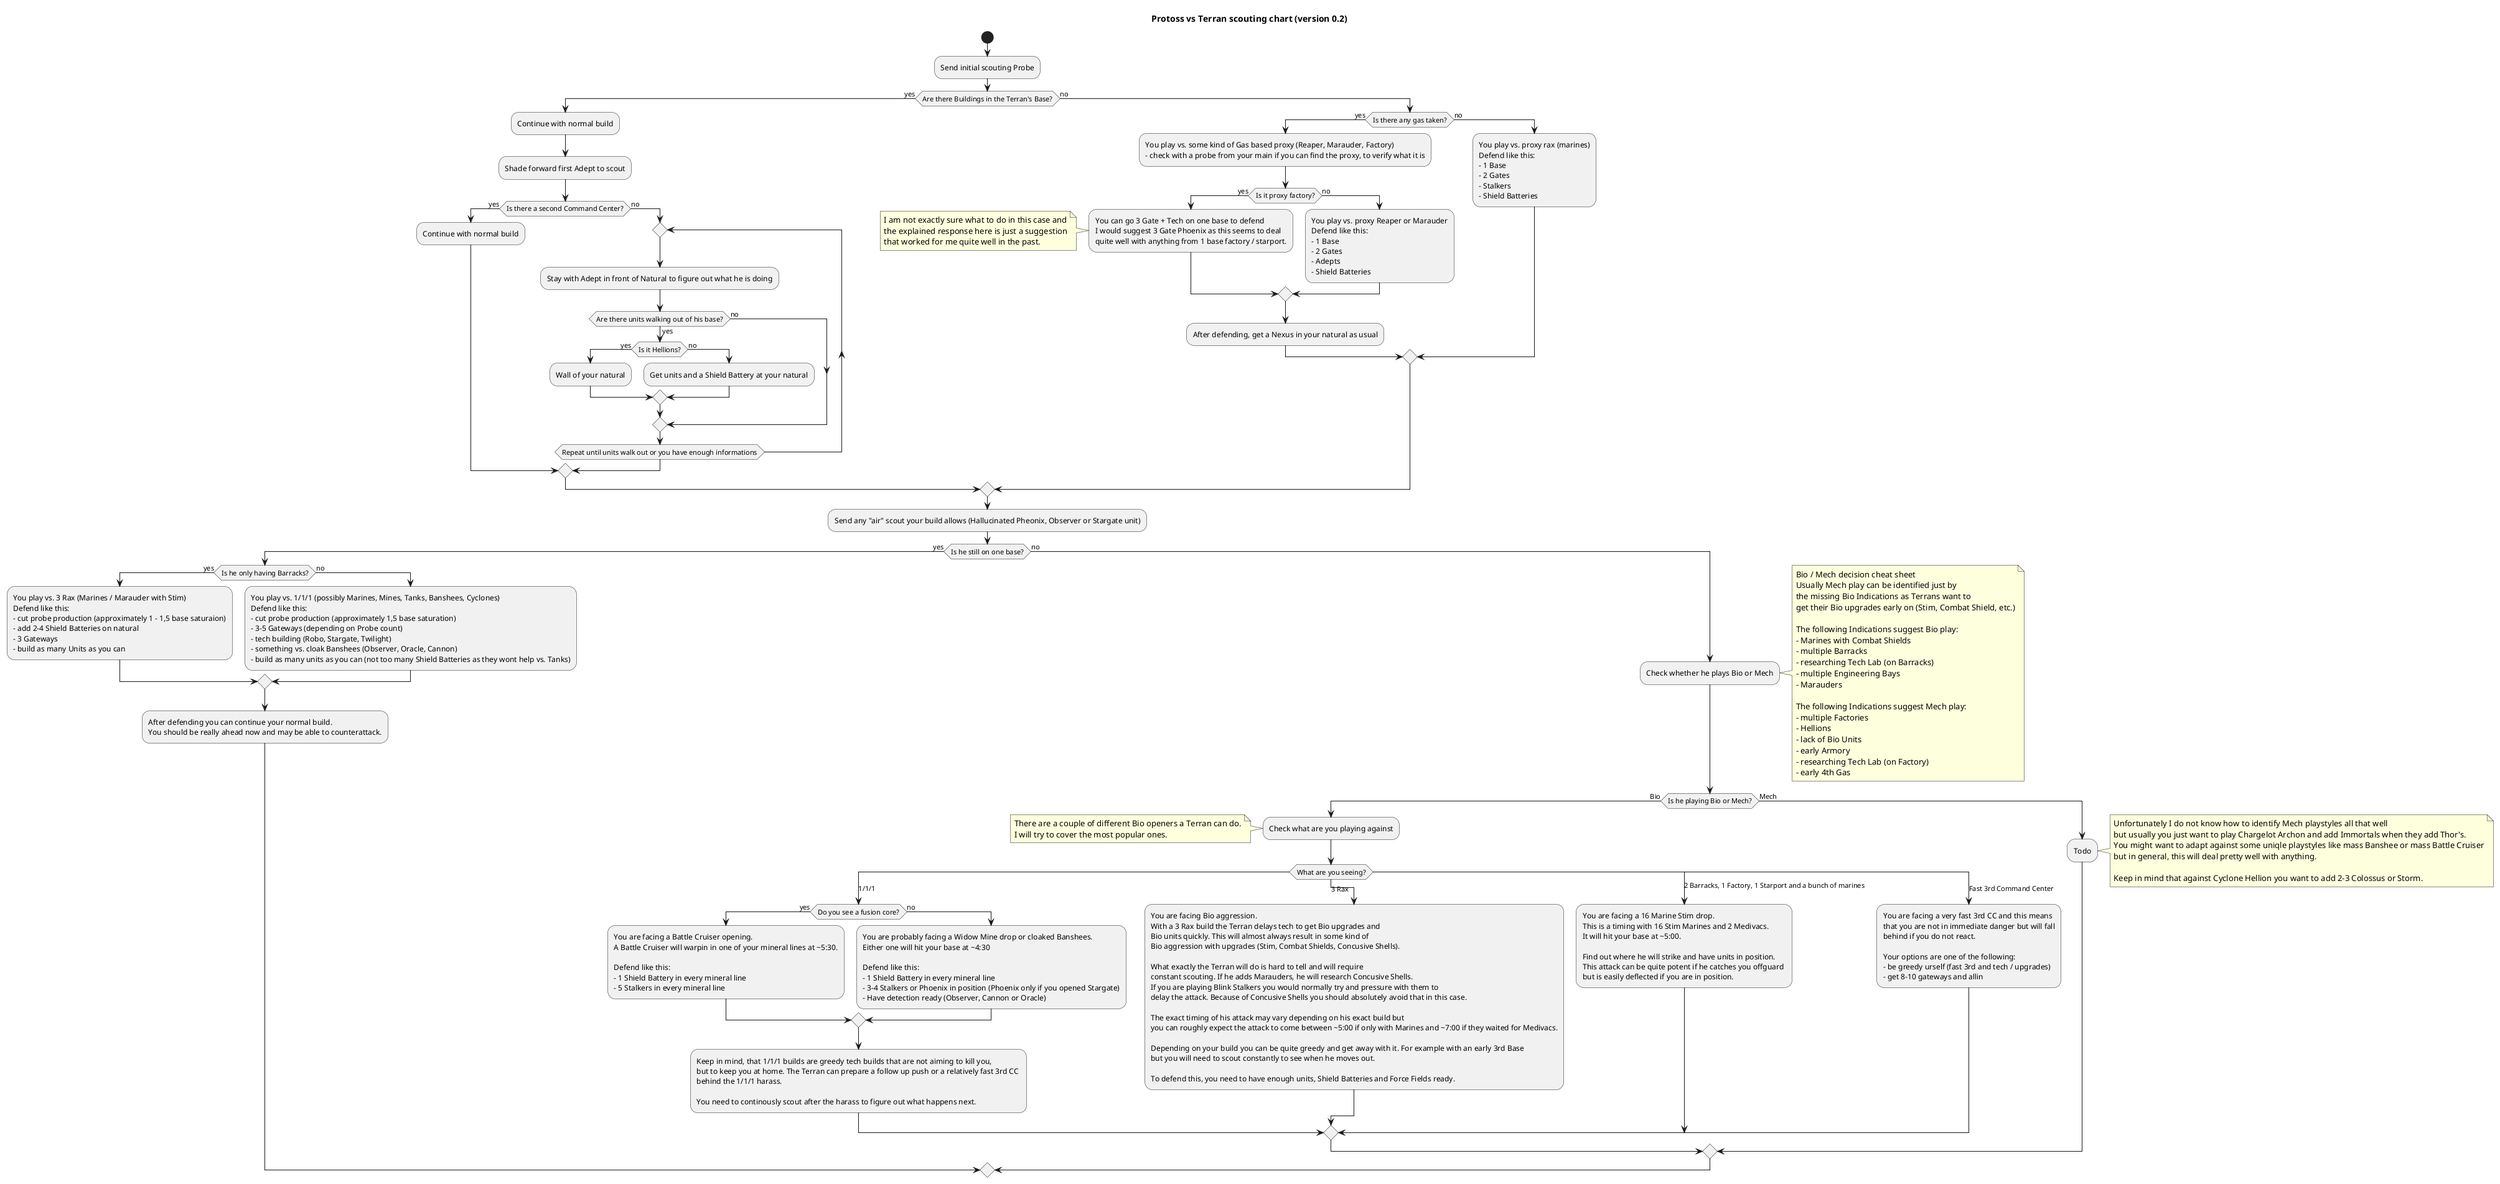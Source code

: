 @startuml
title Protoss vs Terran scouting chart (version 0.2)
start
:Send initial scouting Probe;
if (Are there Buildings in the Terran's Base?) then (yes)
    :Continue with normal build;
    :Shade forward first Adept to scout;
    if (Is there a second Command Center?) then (yes)
        :Continue with normal build;
    else (no)
        repeat
            :Stay with Adept in front of Natural to figure out what he is doing;
            if (Are there units walking out of his base?) then (yes)
                if (Is it Hellions?) then (yes)
                    :Wall of your natural;
                else (no)
                    :Get units and a Shield Battery at your natural;
                endif
            else (no)
            endif
        repeatwhile (Repeat until units walk out or you have enough informations)
    endif
else (no)
    if (Is there any gas taken?) then (yes)
        :You play vs. some kind of Gas based proxy (Reaper, Marauder, Factory)
        - check with a probe from your main if you can find the proxy, to verify what it is;
        if (Is it proxy factory?) then (yes)
            :You can go 3 Gate + Tech on one base to defend
            I would suggest 3 Gate Phoenix as this seems to deal
            quite well with anything from 1 base factory / starport.;
            note left
                I am not exactly sure what to do in this case and
                the explained response here is just a suggestion
                that worked for me quite well in the past.
            end note
        else (no)
            :You play vs. proxy Reaper or Marauder
            Defend like this:
            - 1 Base
            - 2 Gates
            - Adepts
            - Shield Batteries;
        endif
        :After defending, get a Nexus in your natural as usual;
    else (no)
        :You play vs. proxy rax (marines)
        Defend like this:
        - 1 Base
        - 2 Gates
        - Stalkers
        - Shield Batteries;
    endif
endif
:Send any "air" scout your build allows (Hallucinated Pheonix, Observer or Stargate unit);
if (Is he still on one base?) then (yes)
    if (Is he only having Barracks?) then (yes)
        :You play vs. 3 Rax (Marines / Marauder with Stim)
        Defend like this:
        - cut probe production (approximately 1 - 1,5 base saturaion)
        - add 2-4 Shield Batteries on natural
        - 3 Gateways
        - build as many Units as you can;
    else (no)
        :You play vs. 1/1/1 (possibly Marines, Mines, Tanks, Banshees, Cyclones)
        Defend like this:
        - cut probe production (approximately 1,5 base saturation)
        - 3-5 Gateways (depending on Probe count)
        - tech building (Robo, Stargate, Twilight)
        - something vs. cloak Banshees (Observer, Oracle, Cannon)
        - build as many units as you can (not too many Shield Batteries as they wont help vs. Tanks);
    endif
    :After defending you can continue your normal build.
    You should be really ahead now and may be able to counterattack.;
else (no)
    :Check whether he plays Bio or Mech;
    note right
        Bio / Mech decision cheat sheet
        Usually Mech play can be identified just by
        the missing Bio Indications as Terrans want to
        get their Bio upgrades early on (Stim, Combat Shield, etc.)

        The following Indications suggest Bio play:
        - Marines with Combat Shields
        - multiple Barracks
        - researching Tech Lab (on Barracks)
        - multiple Engineering Bays
        - Marauders

        The following Indications suggest Mech play:
        - multiple Factories
        - Hellions
        - lack of Bio Units
        - early Armory
        - researching Tech Lab (on Factory)
        - early 4th Gas
    end note
    if (Is he playing Bio or Mech?) then (Bio)
        :Check what are you playing against;
        note left
            There are a couple of different Bio openers a Terran can do.
            I will try to cover the most popular ones.
        end note
        switch (What are you seeing?)
        case (1/1/1)
            if (Do you see a fusion core?) then (yes)
                :You are facing a Battle Cruiser opening.
                A Battle Cruiser will warpin in one of your mineral lines at ~5:30.

                Defend like this:
                - 1 Shield Battery in every mineral line
                - 5 Stalkers in every mineral line;
            else (no)
                :You are probably facing a Widow Mine drop or cloaked Banshees.
                Either one will hit your base at ~4:30

                Defend like this:
                - 1 Shield Battery in every mineral line
                - 3-4 Stalkers or Phoenix in position (Phoenix only if you opened Stargate)
                - Have detection ready (Observer, Cannon or Oracle);
            endif
            :Keep in mind, that 1/1/1 builds are greedy tech builds that are not aiming to kill you,
            but to keep you at home. The Terran can prepare a follow up push or a relatively fast 3rd CC 
            behind the 1/1/1 harass.

            You need to continously scout after the harass to figure out what happens next.;
        case (3 Rax)
            :You are facing Bio aggression.
            With a 3 Rax build the Terran delays tech to get Bio upgrades and
            Bio units quickly. This will almost always result in some kind of
            Bio aggression with upgrades (Stim, Combat Shields, Concusive Shells).

            What exactly the Terran will do is hard to tell and will require
            constant scouting. If he adds Marauders, he will research Concusive Shells.
            If you are playing Blink Stalkers you would normally try and pressure with them to
            delay the attack. Because of Concusive Shells you should absolutely avoid that in this case.

            The exact timing of his attack may vary depending on his exact build but
            you can roughly expect the attack to come between ~5:00 if only with Marines and ~7:00 if they waited for Medivacs.

            Depending on your build you can be quite greedy and get away with it. For example with an early 3rd Base
            but you will need to scout constantly to see when he moves out.

            To defend this, you need to have enough units, Shield Batteries and Force Fields ready.;
        case (2 Barracks, 1 Factory, 1 Starport and a bunch of marines)
            :You are facing a 16 Marine Stim drop.
            This is a timing with 16 Stim Marines and 2 Medivacs.
            It will hit your base at ~5:00.
            
            Find out where he will strike and have units in position.
            This attack can be quite potent if he catches you offguard 
            but is easily deflected if you are in position.;
        case (Fast 3rd Command Center)
            :You are facing a very fast 3rd CC and this means
            that you are not in immediate danger but will fall
            behind if you do not react.

            Your options are one of the following:
            - be greedy urself (fast 3rd and tech / upgrades)
            - get 8-10 gateways and allin;
        endswitch
    else (Mech)
        :Todo;
        note right
            Unfortunately I do not know how to identify Mech playstyles all that well
            but usually you just want to play Chargelot Archon and add Immortals when they add Thor's.
            You might want to adapt against some uniqle playstyles like mass Banshee or mass Battle Cruiser
            but in general, this will deal pretty well with anything.
            
            Keep in mind that against Cyclone Hellion you want to add 2-3 Colossus or Storm.
        end note
    endif
endif